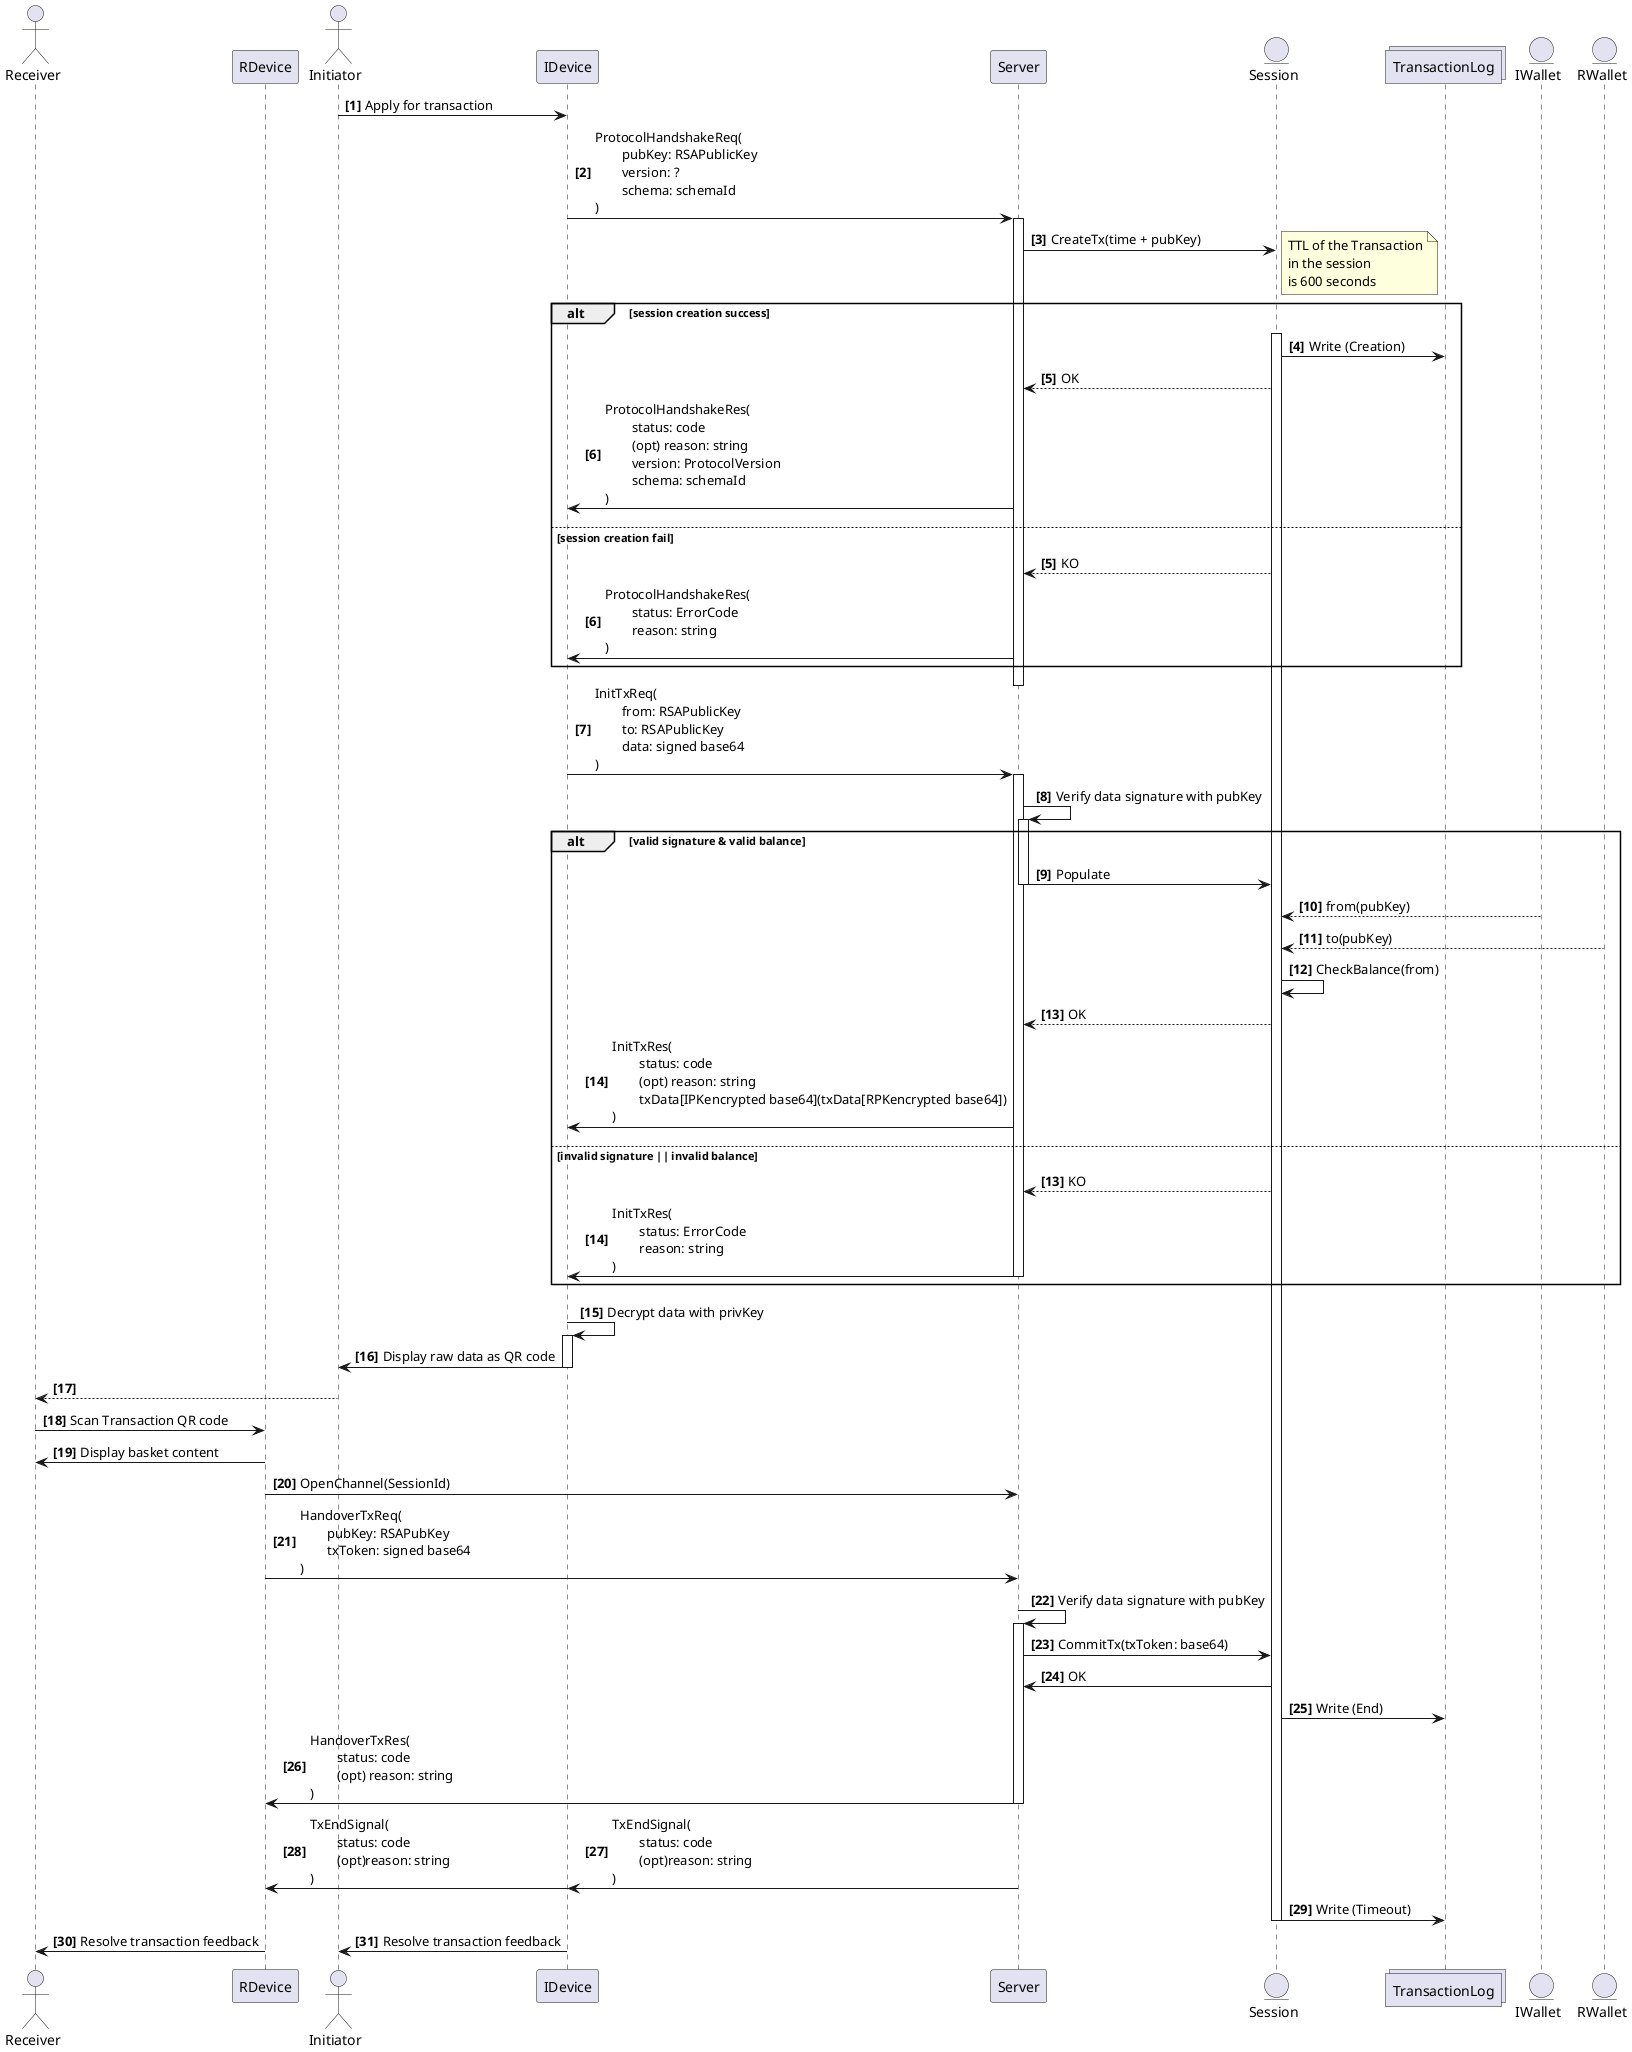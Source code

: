 @startuml single-tier-transaction (basket checkout) (protocolV1)
!pragma teoz true
autonumber "<b>[0]"

actor       Receiver
participant RDevice
actor       Initiator
participant IDevice
participant Server

entity Session
collections TransactionLog

entity IWallet
entity RWallet

' START
Initiator -> IDevice : Apply for transaction
' Handshake step
IDevice -> Server : ProtocolHandshakeReq(\n\tpubKey: RSAPublicKey\n\tversion: ?\n\tschema: schemaId\n)
activate Server
' Create Transaction
Server -> Session : CreateTx(time + pubKey)
note right: TTL of the Transaction\nin the session\nis 600 seconds
alt session creation success
  activate Session
  Session -> TransactionLog : Write (Creation)
  Session --> Server : OK
  Server -> IDevice : ProtocolHandshakeRes(\n\tstatus: code\n\t(opt) reason: string\n\tversion: ProtocolVersion\n\tschema: schemaId\n)
else session creation fail
  autonumber 5 "<b>[#]"
  Session --> Server : KO
  Server -> IDevice : ProtocolHandshakeRes(\n\tstatus: ErrorCode\n\treason: string\n)
end
deactivate Server
' Handshake end

' Init Transaction from Initiator (sender) side
IDevice -> Server : InitTxReq(\n\tfrom: RSAPublicKey\n\tto: RSAPublicKey\n\tdata: signed base64\n)
activate Server
Server -> Server : Verify data signature with pubKey
activate Server
alt valid signature & valid balance
  Server -> Session : Populate
  deactivate Server
  IWallet --> Session : from(pubKey)
  RWallet --> Session : to(pubKey)
  Session -> Session : CheckBalance(from)
  Session --> Server : OK
  Server -> IDevice : InitTxRes(\n\tstatus: code\n\t(opt) reason: string\n\ttxData[IPKencrypted base64](txData[RPKencrypted base64])\n)
else invalid signature || invalid balance
  autonumber 13 "<b>[#]"
  Session --> Server : KO
  Server -> IDevice : InitTxRes(\n\tstatus: ErrorCode\n\treason: string\n)
  deactivate Server
end
' Init Transaction end

' Decrypting data so it can be presented to admin for validation
IDevice -> IDevice : Decrypt data with privKey
activate IDevice
' Physical transaction validation
IDevice -> Initiator : Display raw data as QR code
deactivate IDevice
Initiator --> Receiver
' Receiver (admin) scan QR to check basket content
Receiver -> RDevice : Scan Transaction QR code
RDevice -> Receiver : Display basket content
' Receiver join session by opening channel
RDevice -> Server : OpenChannel(SessionId)
' Receiver handover transaction for validation
RDevice -> Server : HandoverTxReq(\n\tpubKey: RSAPubKey\n\ttxToken: signed base64\n)
Server -> Server : Verify data signature with pubKey
activate Server
' Transaction commit
Server -> Session : CommitTx(txToken: base64)
Session -> Server : OK
' Writing to txlog
Session -> TransactionLog : Write (End)
Server -> RDevice : HandoverTxRes(\n\tstatus: code\n\t(opt) reason: string\n)
deactivate Server
' End transaction for UX resolution
Server -> IDevice : TxEndSignal(\n\tstatus: code\n\t(opt)reason: string\n)
& Server -> RDevice : TxEndSignal(\n\tstatus: code\n\t(opt)reason: string\n)
Session -> TransactionLog : Write (Timeout)
deactivate Session
RDevice -> Receiver : Resolve transaction feedback
& IDevice -> Initiator : Resolve transaction feedback
' END
@enduml
